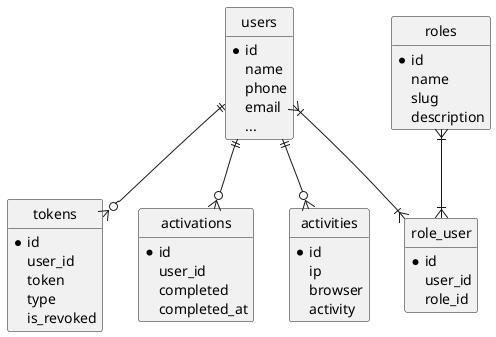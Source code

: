 @startuml
hide circle
hide empty members

entity users {
  *id
  name
  phone
  email
  ...
}
entity tokens {
  *id
  user_id
  token
  type
  is_revoked
}

entity activations {
  *id
  user_id
  completed
  completed_at
}

entity activities {
  *id
  ip
  browser
  activity
}

entity roles {
  *id
  name
  slug
  description
}

entity role_user {
  *id
  user_id
  role_id
}

users                 ||--o{ tokens
users                 ||--o{ activations
users                 ||--o{ activities
users                 }|--|{ role_user
roles                 }|--|{ role_user

@enduml
